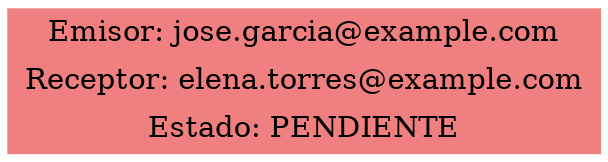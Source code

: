 digraph G {
  rankdir=TB;
  node [shape=record, style=filled, color=lightcoral];
  node0 [label="{Emisor: jose.garcia@example.com|Receptor: elena.torres@example.com|Estado: PENDIENTE}"];
}

